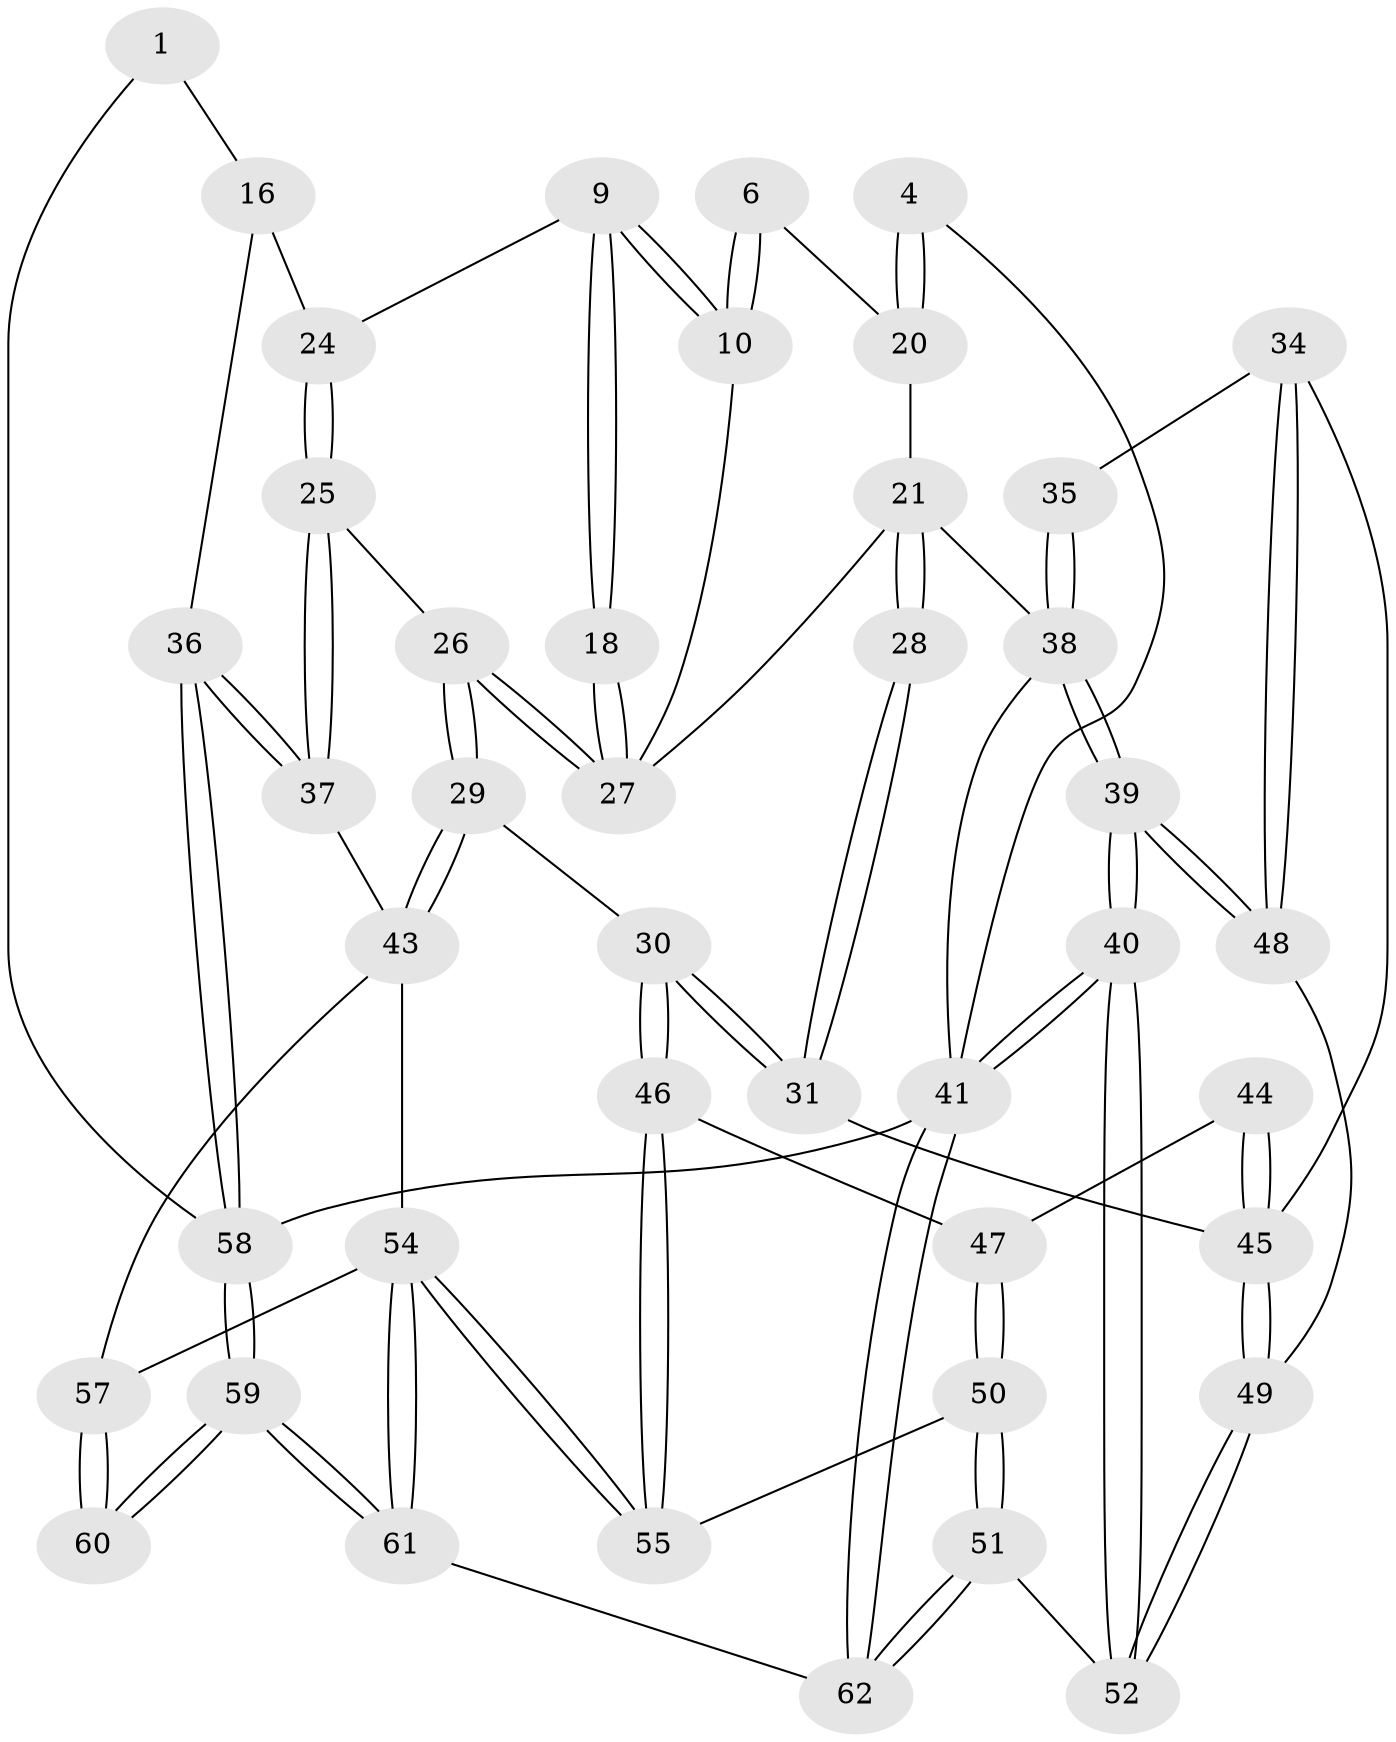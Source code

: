 // original degree distribution, {3: 0.06451612903225806, 6: 0.20967741935483872, 5: 0.5483870967741935, 4: 0.1774193548387097}
// Generated by graph-tools (version 1.1) at 2025/07/03/04/25 22:07:01]
// undirected, 43 vertices, 102 edges
graph export_dot {
graph [start="1"]
  node [color=gray90,style=filled];
  1 [pos="+0.8039907472653404+0"];
  4 [pos="+0+0"];
  6 [pos="+0.6825809141794502+0"];
  9 [pos="+0.731673283702227+0.20460989682866845"];
  10 [pos="+0.7006493737784187+0.16120724886830995"];
  16 [pos="+1+0.10928838789792221",super="+7"];
  18 [pos="+0.7037175175707501+0.2608029744331825"];
  20 [pos="+0.14371780561057787+0.06018121949144337",super="+15+5"];
  21 [pos="+0.14162339883590802+0.3158880991959571",super="+19+14+13"];
  24 [pos="+0.8672530207079214+0.21559243662865155",super="+8"];
  25 [pos="+0.8958858460631767+0.4123120060293144"];
  26 [pos="+0.6804051646154741+0.3942510913092587"];
  27 [pos="+0.6706184383641703+0.34827314153598",super="+12+11"];
  28 [pos="+0.3839444533698727+0.3984411274957551"];
  29 [pos="+0.5738533616903618+0.5116417864647197"];
  30 [pos="+0.5010972719387896+0.5099444221823316"];
  31 [pos="+0.39343668360713496+0.4298298881750267"];
  34 [pos="+0.1475095456224675+0.5331874992674842"];
  35 [pos="+0.12225739790751863+0.507769061816754"];
  36 [pos="+1+0.5803174155829365",super="+17"];
  37 [pos="+1+0.5792684131166252"];
  38 [pos="+0+0.5534478975525976",super="+23+22"];
  39 [pos="+0+0.669327367655711"];
  40 [pos="+0+1"];
  41 [pos="+0+1",super="+3"];
  43 [pos="+0.7078755981753017+0.6753574681564679",super="+42"];
  44 [pos="+0.3228034964548415+0.6402541949690106"];
  45 [pos="+0.25778706013077723+0.6640567620164785",super="+33+32"];
  46 [pos="+0.4753944894763486+0.5732728365972436"];
  47 [pos="+0.3872268601433856+0.6384058696983533"];
  48 [pos="+0.16314783790406984+0.6975269331108168"];
  49 [pos="+0.19259739928583175+0.7277451534979021"];
  50 [pos="+0.3334819591722489+0.8209617083972872"];
  51 [pos="+0.24795548184066185+0.8250671117767479"];
  52 [pos="+0.21121764021297962+0.7780483263731832"];
  54 [pos="+0.49376371324103924+0.8558951995115612",super="+53"];
  55 [pos="+0.4702509493391843+0.8407361692516726"];
  57 [pos="+0.6171330870043344+0.87624597745342",super="+56"];
  58 [pos="+1+1",super="+2"];
  59 [pos="+0.9565740056765337+1"];
  60 [pos="+0.954777667975895+1"];
  61 [pos="+0.5224212363631521+1"];
  62 [pos="+0.11759007397213093+1"];
  1 -- 58;
  1 -- 16;
  4 -- 20 [weight=2];
  4 -- 20;
  4 -- 41;
  6 -- 10;
  6 -- 10;
  6 -- 20;
  9 -- 10;
  9 -- 10;
  9 -- 18;
  9 -- 18;
  9 -- 24;
  10 -- 27;
  16 -- 24 [weight=2];
  16 -- 36;
  18 -- 27 [weight=2];
  18 -- 27;
  20 -- 21;
  21 -- 28 [weight=2];
  21 -- 28;
  21 -- 38;
  21 -- 27;
  24 -- 25;
  24 -- 25;
  25 -- 26;
  25 -- 37;
  25 -- 37;
  26 -- 27;
  26 -- 27;
  26 -- 29;
  26 -- 29;
  28 -- 31;
  28 -- 31;
  29 -- 30;
  29 -- 43;
  29 -- 43;
  30 -- 31;
  30 -- 31;
  30 -- 46;
  30 -- 46;
  31 -- 45;
  34 -- 35;
  34 -- 48;
  34 -- 48;
  34 -- 45;
  35 -- 38 [weight=2];
  35 -- 38;
  36 -- 37;
  36 -- 37;
  36 -- 58 [weight=2];
  36 -- 58;
  37 -- 43;
  38 -- 39;
  38 -- 39;
  38 -- 41;
  39 -- 40;
  39 -- 40;
  39 -- 48;
  39 -- 48;
  40 -- 41;
  40 -- 41;
  40 -- 52;
  40 -- 52;
  41 -- 62;
  41 -- 62;
  41 -- 58 [weight=2];
  43 -- 54;
  43 -- 57;
  44 -- 45 [weight=2];
  44 -- 45;
  44 -- 47;
  45 -- 49;
  45 -- 49;
  46 -- 47;
  46 -- 55;
  46 -- 55;
  47 -- 50;
  47 -- 50;
  48 -- 49;
  49 -- 52;
  49 -- 52;
  50 -- 51;
  50 -- 51;
  50 -- 55;
  51 -- 52;
  51 -- 62;
  51 -- 62;
  54 -- 55;
  54 -- 55;
  54 -- 61;
  54 -- 61;
  54 -- 57;
  57 -- 60 [weight=2];
  57 -- 60;
  58 -- 59;
  58 -- 59;
  59 -- 60;
  59 -- 60;
  59 -- 61;
  59 -- 61;
  61 -- 62;
}
